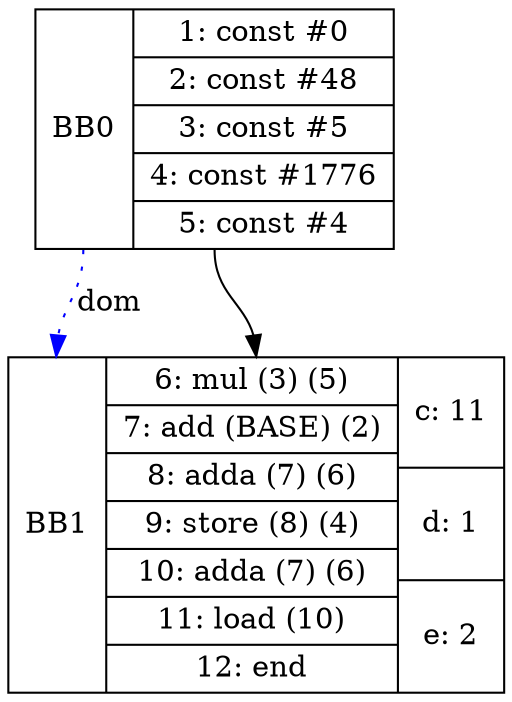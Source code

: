 digraph G {
bb0[shape=record, label="<b>BB0|{1: const #0|2: const #48|3: const #5|4: const #1776|5: const #4}"];
bb1[shape=record, label="<b>BB1|{6: mul (3) (5)|7: add (BASE) (2)|8: adda (7) (6)|9: store (8) (4)|10: adda (7) (6)|11: load (10)|12: end} | {c: 11|d: 1|e: 2}"];
bb0:s->bb1:n ;
bb0:b->bb1:b [color=blue, style=dotted, label="dom"];
}